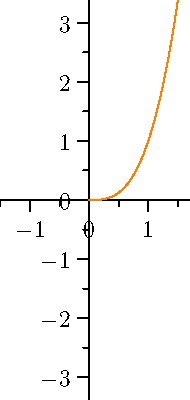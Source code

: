import graph;
size(0,200);

real f(real x) { return x^3; }
real g(real x) { return x^3-x; }

draw(graph(g,0,1.7),invisible);
draw(graph(f,-1.5,0),invisible);
draw(graph(f,0,1.5),orange);

xaxis(RightTicks);
yaxis(LeftTicks);

